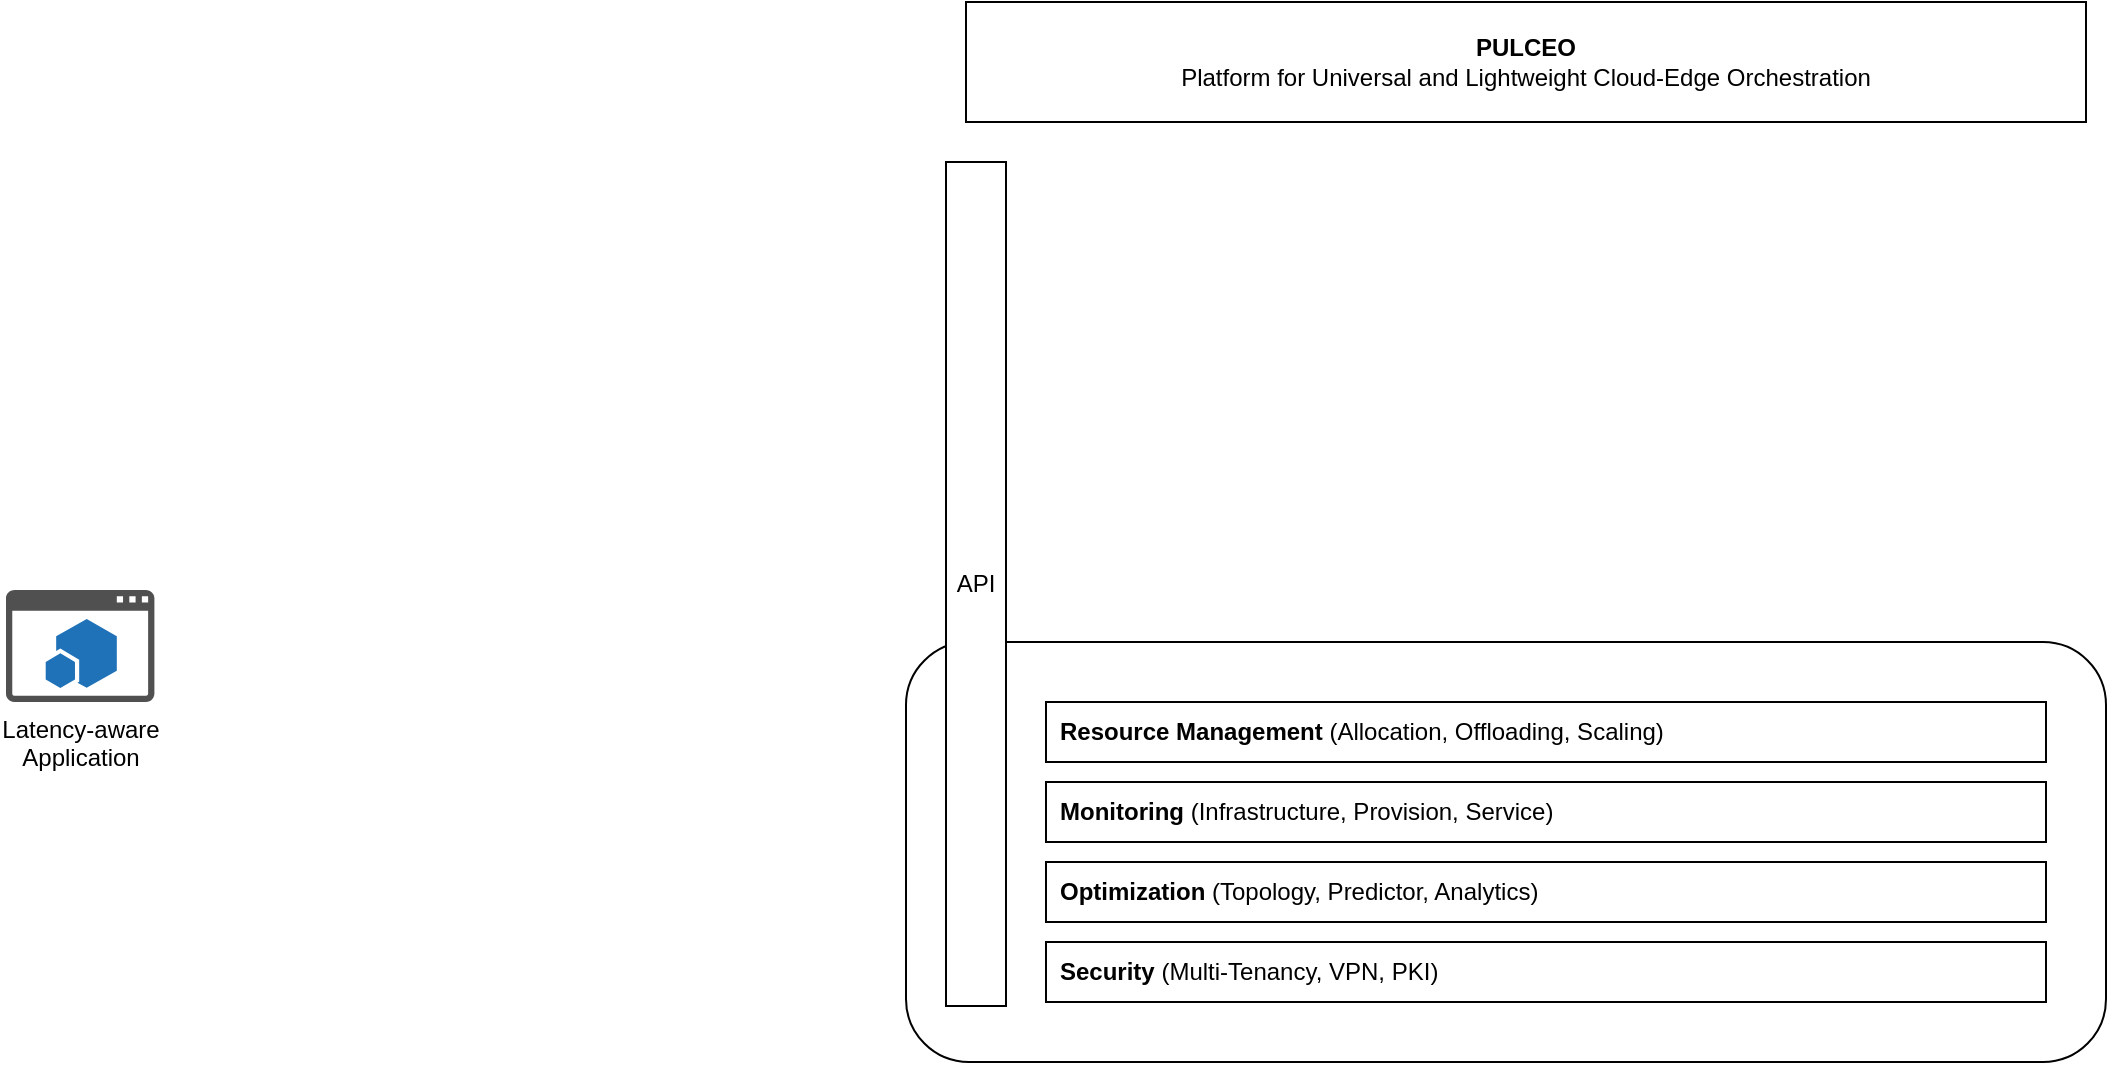 <mxfile version="20.3.0" type="device"><diagram id="BbSLUDR8DMtmdQ_45QDc" name="Page-1"><mxGraphModel dx="1385" dy="809" grid="1" gridSize="10" guides="1" tooltips="1" connect="1" arrows="1" fold="1" page="1" pageScale="1" pageWidth="1169" pageHeight="827" math="0" shadow="0"><root><mxCell id="0"/><mxCell id="1" parent="0"/><mxCell id="2" value="" style="rounded=1;whiteSpace=wrap;html=1;" parent="1" vertex="1"><mxGeometry x="480" y="440" width="600" height="210" as="geometry"/></mxCell><mxCell id="3" value="&lt;b&gt;PULCEO&lt;/b&gt;&lt;br&gt;Platform for Universal and Lightweight Cloud-Edge Orchestration" style="rounded=0;whiteSpace=wrap;html=1;" parent="1" vertex="1"><mxGeometry x="510" y="120" width="560" height="60" as="geometry"/></mxCell><mxCell id="6" value="&lt;b&gt;Monitoring &lt;/b&gt;(Infrastructure, Provision, Service)" style="rounded=0;whiteSpace=wrap;html=1;align=left;spacingLeft=5;" parent="1" vertex="1"><mxGeometry x="550" y="510" width="500" height="30" as="geometry"/></mxCell><mxCell id="9" value="&lt;b&gt;Resource Management&lt;/b&gt;&amp;nbsp;(Allocation, Offloading, Scaling)" style="rounded=0;whiteSpace=wrap;html=1;align=left;spacingLeft=5;" parent="1" vertex="1"><mxGeometry x="550" y="470" width="500" height="30" as="geometry"/></mxCell><mxCell id="12" value="Latency-aware&lt;br&gt;Application" style="sketch=0;pointerEvents=1;shadow=0;dashed=0;html=1;strokeColor=none;fillColor=#505050;labelPosition=center;verticalLabelPosition=bottom;verticalAlign=top;outlineConnect=0;align=center;shape=mxgraph.office.concepts.app_for_sharepoint;" parent="1" vertex="1"><mxGeometry x="30" y="414" width="74.2" height="56" as="geometry"/></mxCell><mxCell id="14" value="API" style="rounded=0;whiteSpace=wrap;html=1;" parent="1" vertex="1"><mxGeometry x="500" y="200" width="30" height="422" as="geometry"/></mxCell><mxCell id="Asot8c2L-UQKLWs-ctS9-16" value="&lt;b&gt;Optimization &lt;/b&gt;(Topology, Predictor, Analytics)" style="rounded=0;whiteSpace=wrap;html=1;align=left;spacingLeft=5;" vertex="1" parent="1"><mxGeometry x="550" y="550" width="500" height="30" as="geometry"/></mxCell><mxCell id="Asot8c2L-UQKLWs-ctS9-17" value="&lt;b&gt;Security &lt;/b&gt;(Multi-Tenancy, VPN, PKI)" style="rounded=0;whiteSpace=wrap;html=1;align=left;spacingLeft=5;" vertex="1" parent="1"><mxGeometry x="550" y="590" width="500" height="30" as="geometry"/></mxCell></root></mxGraphModel></diagram></mxfile>